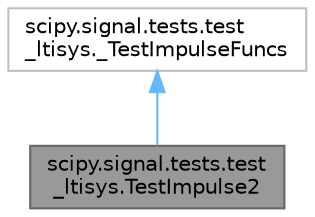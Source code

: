 digraph "scipy.signal.tests.test_ltisys.TestImpulse2"
{
 // LATEX_PDF_SIZE
  bgcolor="transparent";
  edge [fontname=Helvetica,fontsize=10,labelfontname=Helvetica,labelfontsize=10];
  node [fontname=Helvetica,fontsize=10,shape=box,height=0.2,width=0.4];
  Node1 [id="Node000001",label="scipy.signal.tests.test\l_ltisys.TestImpulse2",height=0.2,width=0.4,color="gray40", fillcolor="grey60", style="filled", fontcolor="black",tooltip=" "];
  Node2 -> Node1 [id="edge1_Node000001_Node000002",dir="back",color="steelblue1",style="solid",tooltip=" "];
  Node2 [id="Node000002",label="scipy.signal.tests.test\l_ltisys._TestImpulseFuncs",height=0.2,width=0.4,color="grey75", fillcolor="white", style="filled",URL="$d4/d7c/classscipy_1_1signal_1_1tests_1_1test__ltisys_1_1__TestImpulseFuncs.html",tooltip=" "];
}
